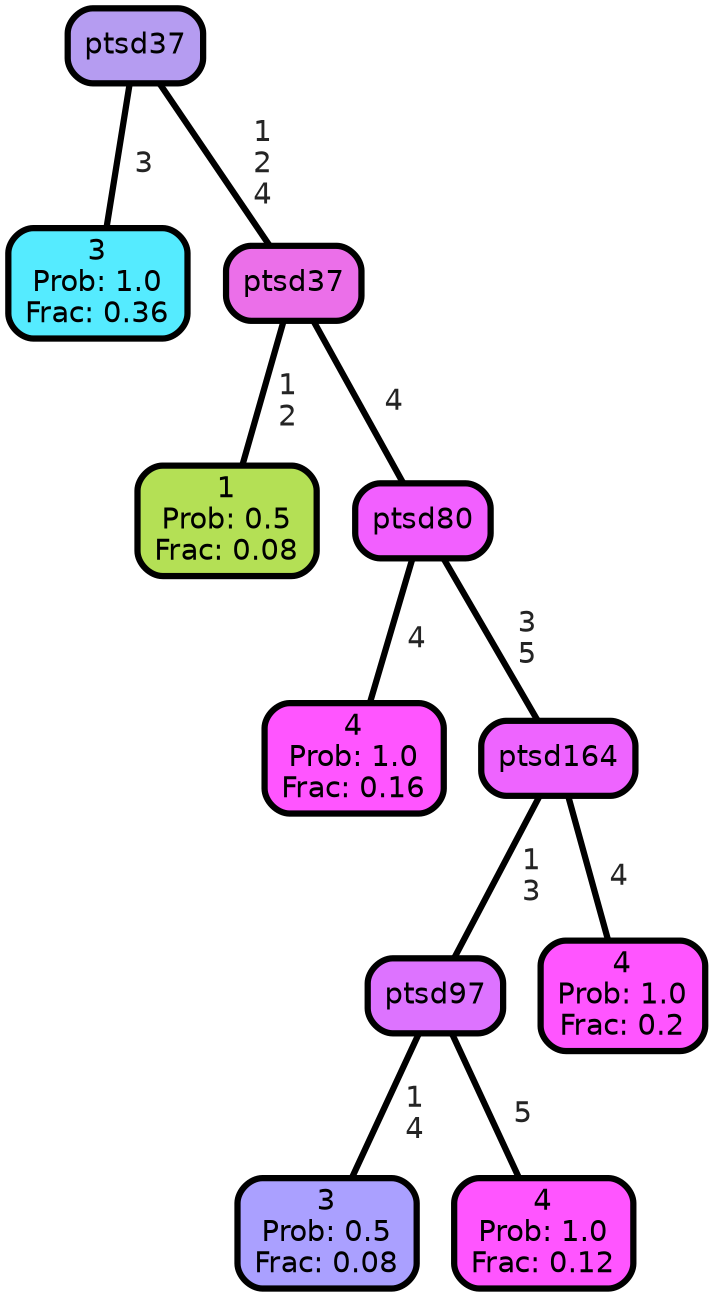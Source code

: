 graph Tree {
node [shape=box, style="filled, rounded",color="black",penwidth="3",fontcolor="black",                 fontname=helvetica] ;
graph [ranksep="0 equally", splines=straight,                 bgcolor=transparent, dpi=200] ;
edge [fontname=helvetica, fontweight=bold,fontcolor=grey14,color=black] ;
0 [label="3
Prob: 1.0
Frac: 0.36", fillcolor="#55ebff"] ;
1 [label="ptsd37", fillcolor="#b59cf1"] ;
2 [label="1
Prob: 0.5
Frac: 0.08", fillcolor="#b4e055"] ;
3 [label="ptsd37", fillcolor="#eb6fe9"] ;
4 [label="4
Prob: 1.0
Frac: 0.16", fillcolor="#ff55ff"] ;
5 [label="ptsd80", fillcolor="#f25fff"] ;
6 [label="3
Prob: 0.5
Frac: 0.08", fillcolor="#aaa0ff"] ;
7 [label="ptsd97", fillcolor="#dd73ff"] ;
8 [label="4
Prob: 1.0
Frac: 0.12", fillcolor="#ff55ff"] ;
9 [label="ptsd164", fillcolor="#ee64ff"] ;
10 [label="4
Prob: 1.0
Frac: 0.2", fillcolor="#ff55ff"] ;
1 -- 0 [label=" 3",penwidth=3] ;
1 -- 3 [label=" 1\n 2\n 4",penwidth=3] ;
3 -- 2 [label=" 1\n 2",penwidth=3] ;
3 -- 5 [label=" 4",penwidth=3] ;
5 -- 4 [label=" 4",penwidth=3] ;
5 -- 9 [label=" 3\n 5",penwidth=3] ;
7 -- 6 [label=" 1\n 4",penwidth=3] ;
7 -- 8 [label=" 5",penwidth=3] ;
9 -- 7 [label=" 1\n 3",penwidth=3] ;
9 -- 10 [label=" 4",penwidth=3] ;
{rank = same;}}